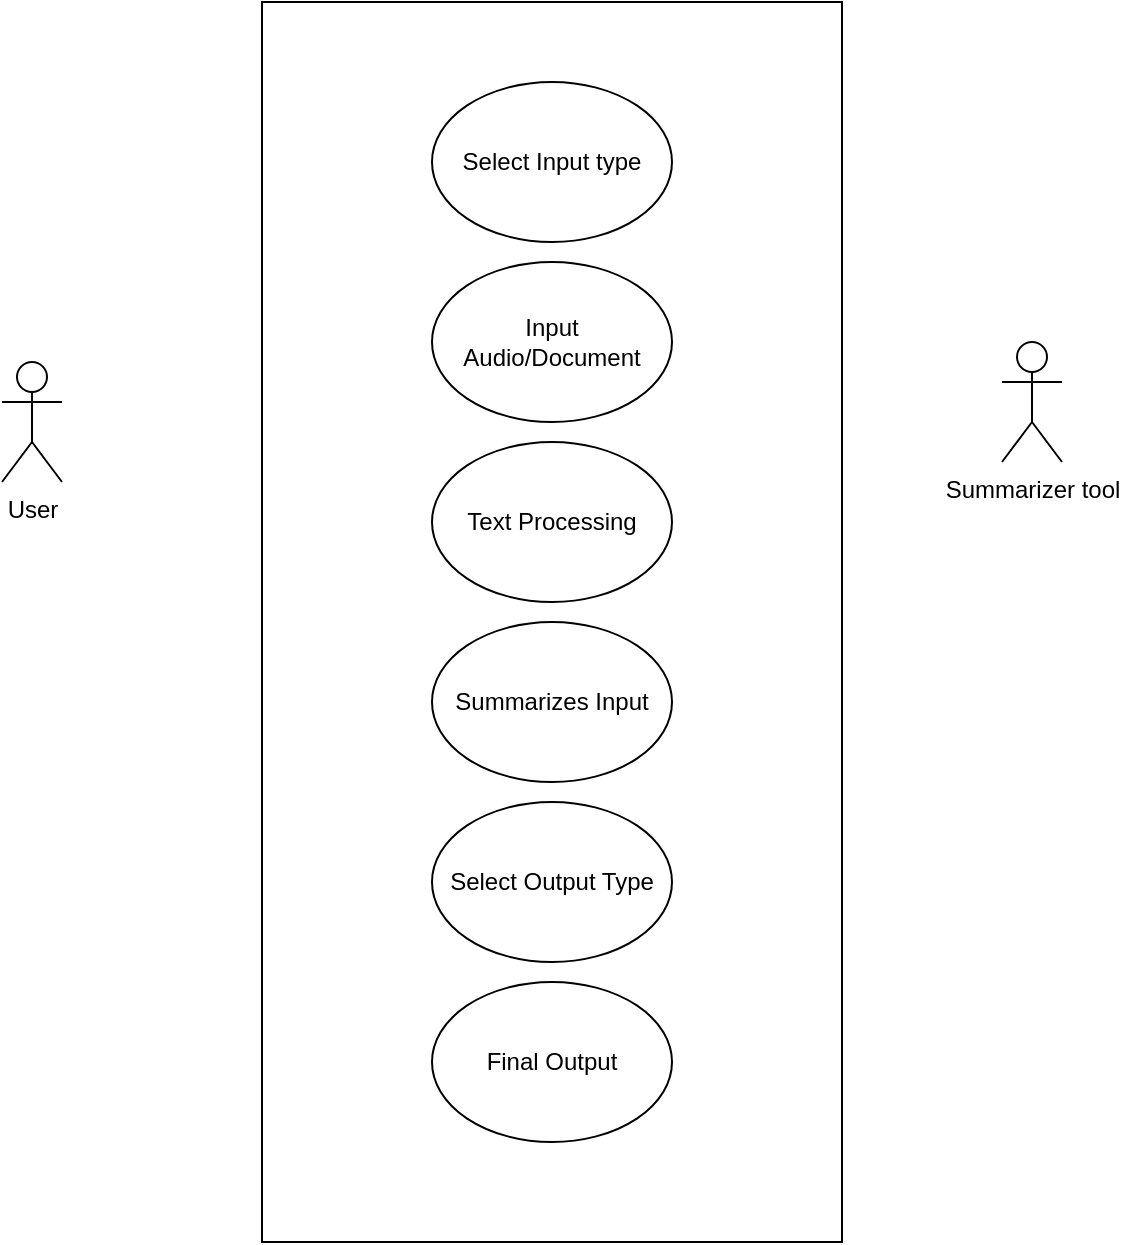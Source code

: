 <mxfile version="14.9.4" type="device"><diagram id="HMwD66N_Idz-qFWU5Nme" name="Page-1"><mxGraphModel dx="1038" dy="547" grid="1" gridSize="10" guides="1" tooltips="1" connect="1" arrows="1" fold="1" page="1" pageScale="1" pageWidth="850" pageHeight="1100" math="0" shadow="0"><root><mxCell id="0"/><mxCell id="1" parent="0"/><mxCell id="qNIK9tbcT6kb73g_6shz-1" value="" style="rounded=0;whiteSpace=wrap;html=1;direction=south;" vertex="1" parent="1"><mxGeometry x="270" y="40" width="290" height="620" as="geometry"/></mxCell><mxCell id="qNIK9tbcT6kb73g_6shz-2" value="Select Input type" style="ellipse;whiteSpace=wrap;html=1;" vertex="1" parent="1"><mxGeometry x="355" y="80" width="120" height="80" as="geometry"/></mxCell><mxCell id="qNIK9tbcT6kb73g_6shz-4" value="Input Audio/Document" style="ellipse;whiteSpace=wrap;html=1;" vertex="1" parent="1"><mxGeometry x="355" y="170" width="120" height="80" as="geometry"/></mxCell><mxCell id="qNIK9tbcT6kb73g_6shz-5" value="User" style="shape=umlActor;verticalLabelPosition=bottom;verticalAlign=top;html=1;outlineConnect=0;" vertex="1" parent="1"><mxGeometry x="140" y="220" width="30" height="60" as="geometry"/></mxCell><mxCell id="qNIK9tbcT6kb73g_6shz-6" value="Summarizer tool" style="shape=umlActor;verticalLabelPosition=bottom;verticalAlign=top;html=1;outlineConnect=0;" vertex="1" parent="1"><mxGeometry x="640" y="210" width="30" height="60" as="geometry"/></mxCell><mxCell id="qNIK9tbcT6kb73g_6shz-7" value="Text Processing" style="ellipse;whiteSpace=wrap;html=1;" vertex="1" parent="1"><mxGeometry x="355" y="260" width="120" height="80" as="geometry"/></mxCell><mxCell id="qNIK9tbcT6kb73g_6shz-8" value="Summarizes Input" style="ellipse;whiteSpace=wrap;html=1;" vertex="1" parent="1"><mxGeometry x="355" y="350" width="120" height="80" as="geometry"/></mxCell><mxCell id="qNIK9tbcT6kb73g_6shz-9" value="Select Output Type" style="ellipse;whiteSpace=wrap;html=1;" vertex="1" parent="1"><mxGeometry x="355" y="440" width="120" height="80" as="geometry"/></mxCell><mxCell id="qNIK9tbcT6kb73g_6shz-10" value="Final Output" style="ellipse;whiteSpace=wrap;html=1;" vertex="1" parent="1"><mxGeometry x="355" y="530" width="120" height="80" as="geometry"/></mxCell></root></mxGraphModel></diagram></mxfile>